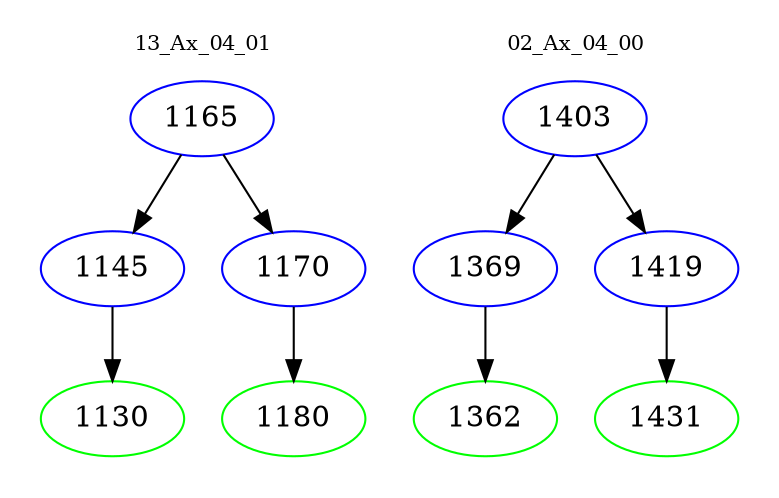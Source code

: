 digraph{
subgraph cluster_0 {
color = white
label = "13_Ax_04_01";
fontsize=10;
T0_1165 [label="1165", color="blue"]
T0_1165 -> T0_1145 [color="black"]
T0_1145 [label="1145", color="blue"]
T0_1145 -> T0_1130 [color="black"]
T0_1130 [label="1130", color="green"]
T0_1165 -> T0_1170 [color="black"]
T0_1170 [label="1170", color="blue"]
T0_1170 -> T0_1180 [color="black"]
T0_1180 [label="1180", color="green"]
}
subgraph cluster_1 {
color = white
label = "02_Ax_04_00";
fontsize=10;
T1_1403 [label="1403", color="blue"]
T1_1403 -> T1_1369 [color="black"]
T1_1369 [label="1369", color="blue"]
T1_1369 -> T1_1362 [color="black"]
T1_1362 [label="1362", color="green"]
T1_1403 -> T1_1419 [color="black"]
T1_1419 [label="1419", color="blue"]
T1_1419 -> T1_1431 [color="black"]
T1_1431 [label="1431", color="green"]
}
}
